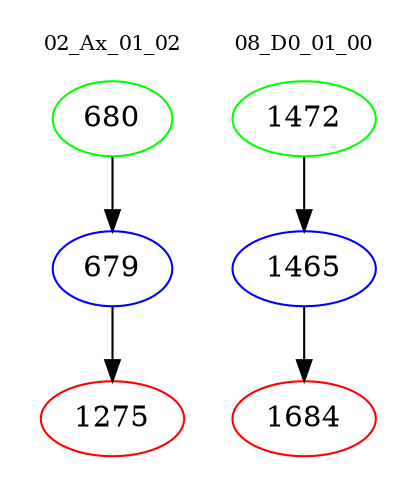 digraph{
subgraph cluster_0 {
color = white
label = "02_Ax_01_02";
fontsize=10;
T0_680 [label="680", color="green"]
T0_680 -> T0_679 [color="black"]
T0_679 [label="679", color="blue"]
T0_679 -> T0_1275 [color="black"]
T0_1275 [label="1275", color="red"]
}
subgraph cluster_1 {
color = white
label = "08_D0_01_00";
fontsize=10;
T1_1472 [label="1472", color="green"]
T1_1472 -> T1_1465 [color="black"]
T1_1465 [label="1465", color="blue"]
T1_1465 -> T1_1684 [color="black"]
T1_1684 [label="1684", color="red"]
}
}
